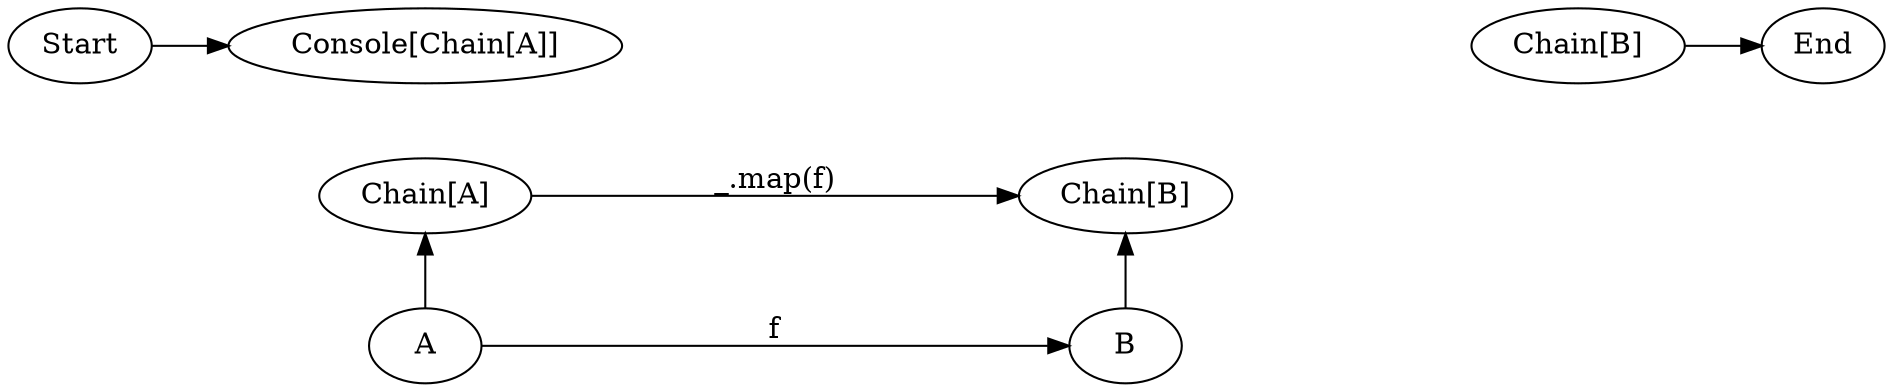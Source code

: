 digraph {
    rankdir=LR
    Start[class="extremity"]
    End[class="extremity"]
    ConsoleFB2[label="Chain[B]" class="goal,disabled"]

    ConsoleFA[label="Chain[A]"]
    ConsoleFB[label="Chain[B]"]

    ConsoleConsoleFA[label="Console[Chain[A]]" class="start,disabled"]
    ConsoleConsoleFB[label="Console[Chain[B]]" style="invis"]
    A
    B

    A -> B[label="f"]

    ConsoleConsoleFB -> ConsoleFB2[label="Next" style="invis"]

    ConsoleFA -> ConsoleFB[label="_.map(f)"]
    ConsoleConsoleFA -> ConsoleConsoleFB[label="_.map(_.map(f))" style="invis"]


    {
        rank=same
        ConsoleFA -> A[class="lift" dir="back"]
        ConsoleConsoleFA -> ConsoleFA[class="lift" dir="back" style="invis"]
    }

    {
        rank=same
        ConsoleFB -> B[class="lift" dir="back"]
        ConsoleConsoleFB -> ConsoleFB[class="lift" dir="back" style="invis"]
    }


    Start -> ConsoleConsoleFA[class="start,disabled"]
    ConsoleFB2 -> End[class="goal,disabled"]
}
